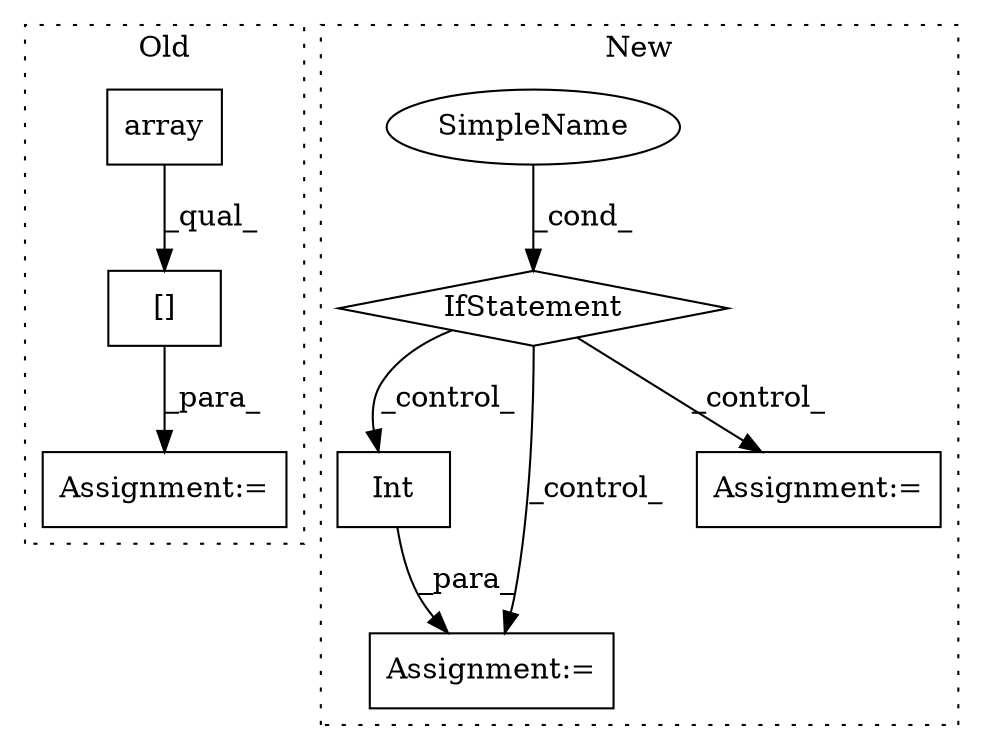 digraph G {
subgraph cluster0 {
1 [label="array" a="32" s="1774,1782" l="6,1" shape="box"];
4 [label="Assignment:=" a="7" s="1767" l="1" shape="box"];
8 [label="[]" a="2" s="1768,1787" l="16,1" shape="box"];
label = "Old";
style="dotted";
}
subgraph cluster1 {
2 [label="Int" a="32" s="1263,1292" l="4,1" shape="box"];
3 [label="Assignment:=" a="7" s="1262" l="1" shape="box"];
5 [label="SimpleName" a="42" s="" l="" shape="ellipse"];
6 [label="IfStatement" a="25" s="1173,1198" l="8,2" shape="diamond"];
7 [label="Assignment:=" a="7" s="1214" l="1" shape="box"];
label = "New";
style="dotted";
}
1 -> 8 [label="_qual_"];
2 -> 3 [label="_para_"];
5 -> 6 [label="_cond_"];
6 -> 2 [label="_control_"];
6 -> 3 [label="_control_"];
6 -> 7 [label="_control_"];
8 -> 4 [label="_para_"];
}
